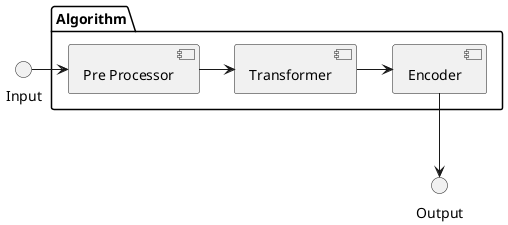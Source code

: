 @startuml



package "Algorithm" {
    [Pre Processor] as pre
    [Transformer] as trans
    [Encoder] as enc
}

pre -> trans
trans -> enc

pre <-left- Input
enc --> Output

@enduml
